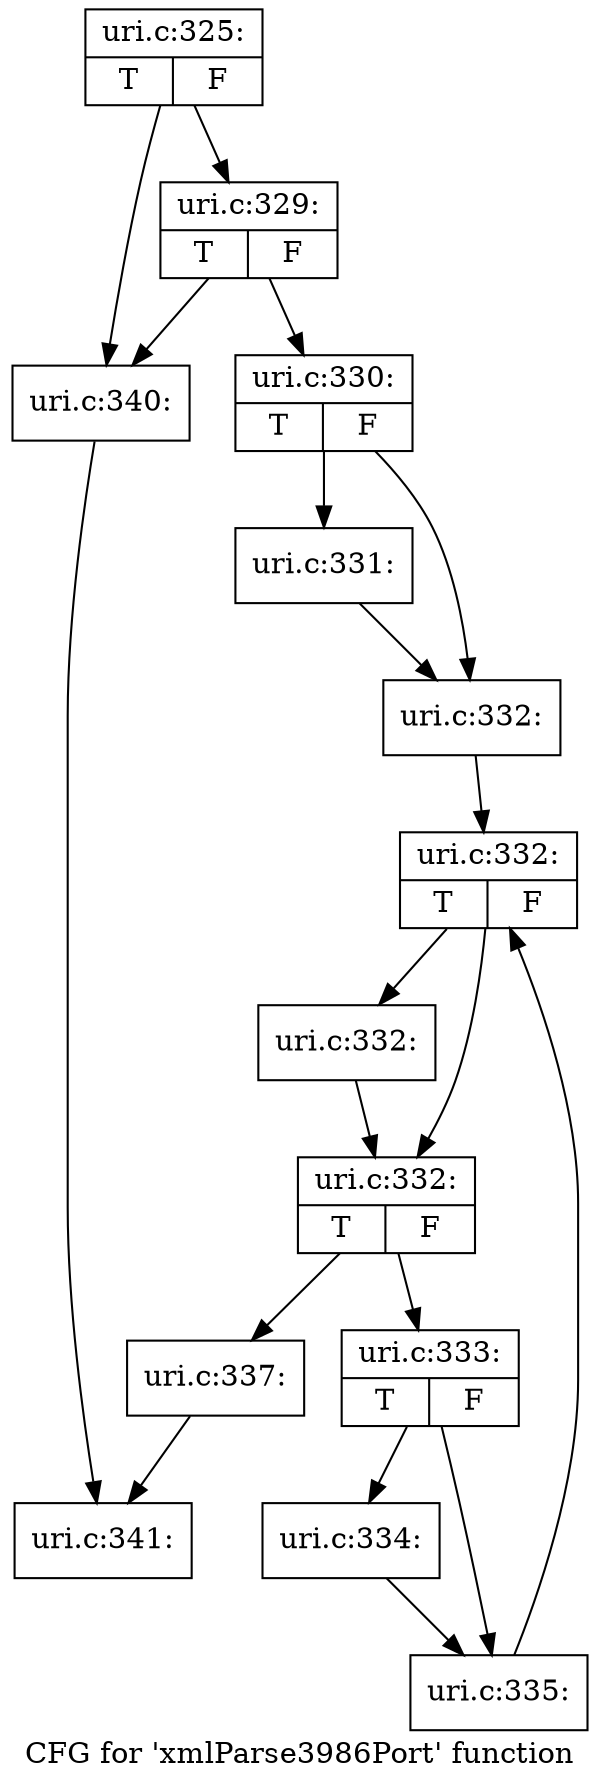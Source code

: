digraph "CFG for 'xmlParse3986Port' function" {
	label="CFG for 'xmlParse3986Port' function";

	Node0x494f720 [shape=record,label="{uri.c:325:|{<s0>T|<s1>F}}"];
	Node0x494f720 -> Node0x49505c0;
	Node0x494f720 -> Node0x4950570;
	Node0x49505c0 [shape=record,label="{uri.c:329:|{<s0>T|<s1>F}}"];
	Node0x49505c0 -> Node0x4950520;
	Node0x49505c0 -> Node0x4950570;
	Node0x4950520 [shape=record,label="{uri.c:330:|{<s0>T|<s1>F}}"];
	Node0x4950520 -> Node0x4950c10;
	Node0x4950520 -> Node0x4950c60;
	Node0x4950c10 [shape=record,label="{uri.c:331:}"];
	Node0x4950c10 -> Node0x4950c60;
	Node0x4950c60 [shape=record,label="{uri.c:332:}"];
	Node0x4950c60 -> Node0x4951150;
	Node0x4951150 [shape=record,label="{uri.c:332:|{<s0>T|<s1>F}}"];
	Node0x4951150 -> Node0x4951440;
	Node0x4951150 -> Node0x49513f0;
	Node0x4951440 [shape=record,label="{uri.c:332:}"];
	Node0x4951440 -> Node0x49513f0;
	Node0x49513f0 [shape=record,label="{uri.c:332:|{<s0>T|<s1>F}}"];
	Node0x49513f0 -> Node0x49518d0;
	Node0x49513f0 -> Node0x4951370;
	Node0x49518d0 [shape=record,label="{uri.c:333:|{<s0>T|<s1>F}}"];
	Node0x49518d0 -> Node0x4951ac0;
	Node0x49518d0 -> Node0x4951b10;
	Node0x4951ac0 [shape=record,label="{uri.c:334:}"];
	Node0x4951ac0 -> Node0x4951b10;
	Node0x4951b10 [shape=record,label="{uri.c:335:}"];
	Node0x4951b10 -> Node0x4951150;
	Node0x4951370 [shape=record,label="{uri.c:337:}"];
	Node0x4951370 -> Node0x49501d0;
	Node0x4950570 [shape=record,label="{uri.c:340:}"];
	Node0x4950570 -> Node0x49501d0;
	Node0x49501d0 [shape=record,label="{uri.c:341:}"];
}
